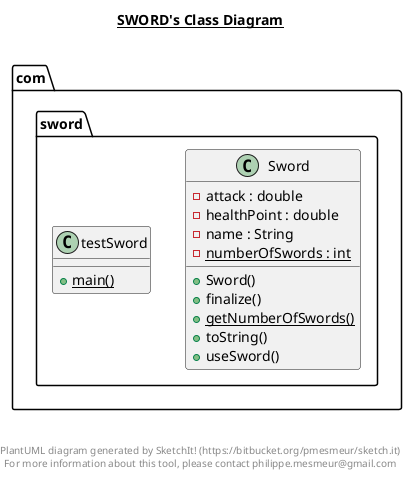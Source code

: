 @startuml

title __SWORD's Class Diagram__\n

  namespace com.sword {
    class com.sword.Sword {
        - attack : double
        - healthPoint : double
        - name : String
        {static} - numberOfSwords : int
        + Sword()
        + finalize()
        {static} + getNumberOfSwords()
        + toString()
        + useSword()
    }
  }
  

  namespace com.sword {
    class com.sword.testSword {
        {static} + main()
    }
  }
  



right footer


PlantUML diagram generated by SketchIt! (https://bitbucket.org/pmesmeur/sketch.it)
For more information about this tool, please contact philippe.mesmeur@gmail.com
endfooter

@enduml
